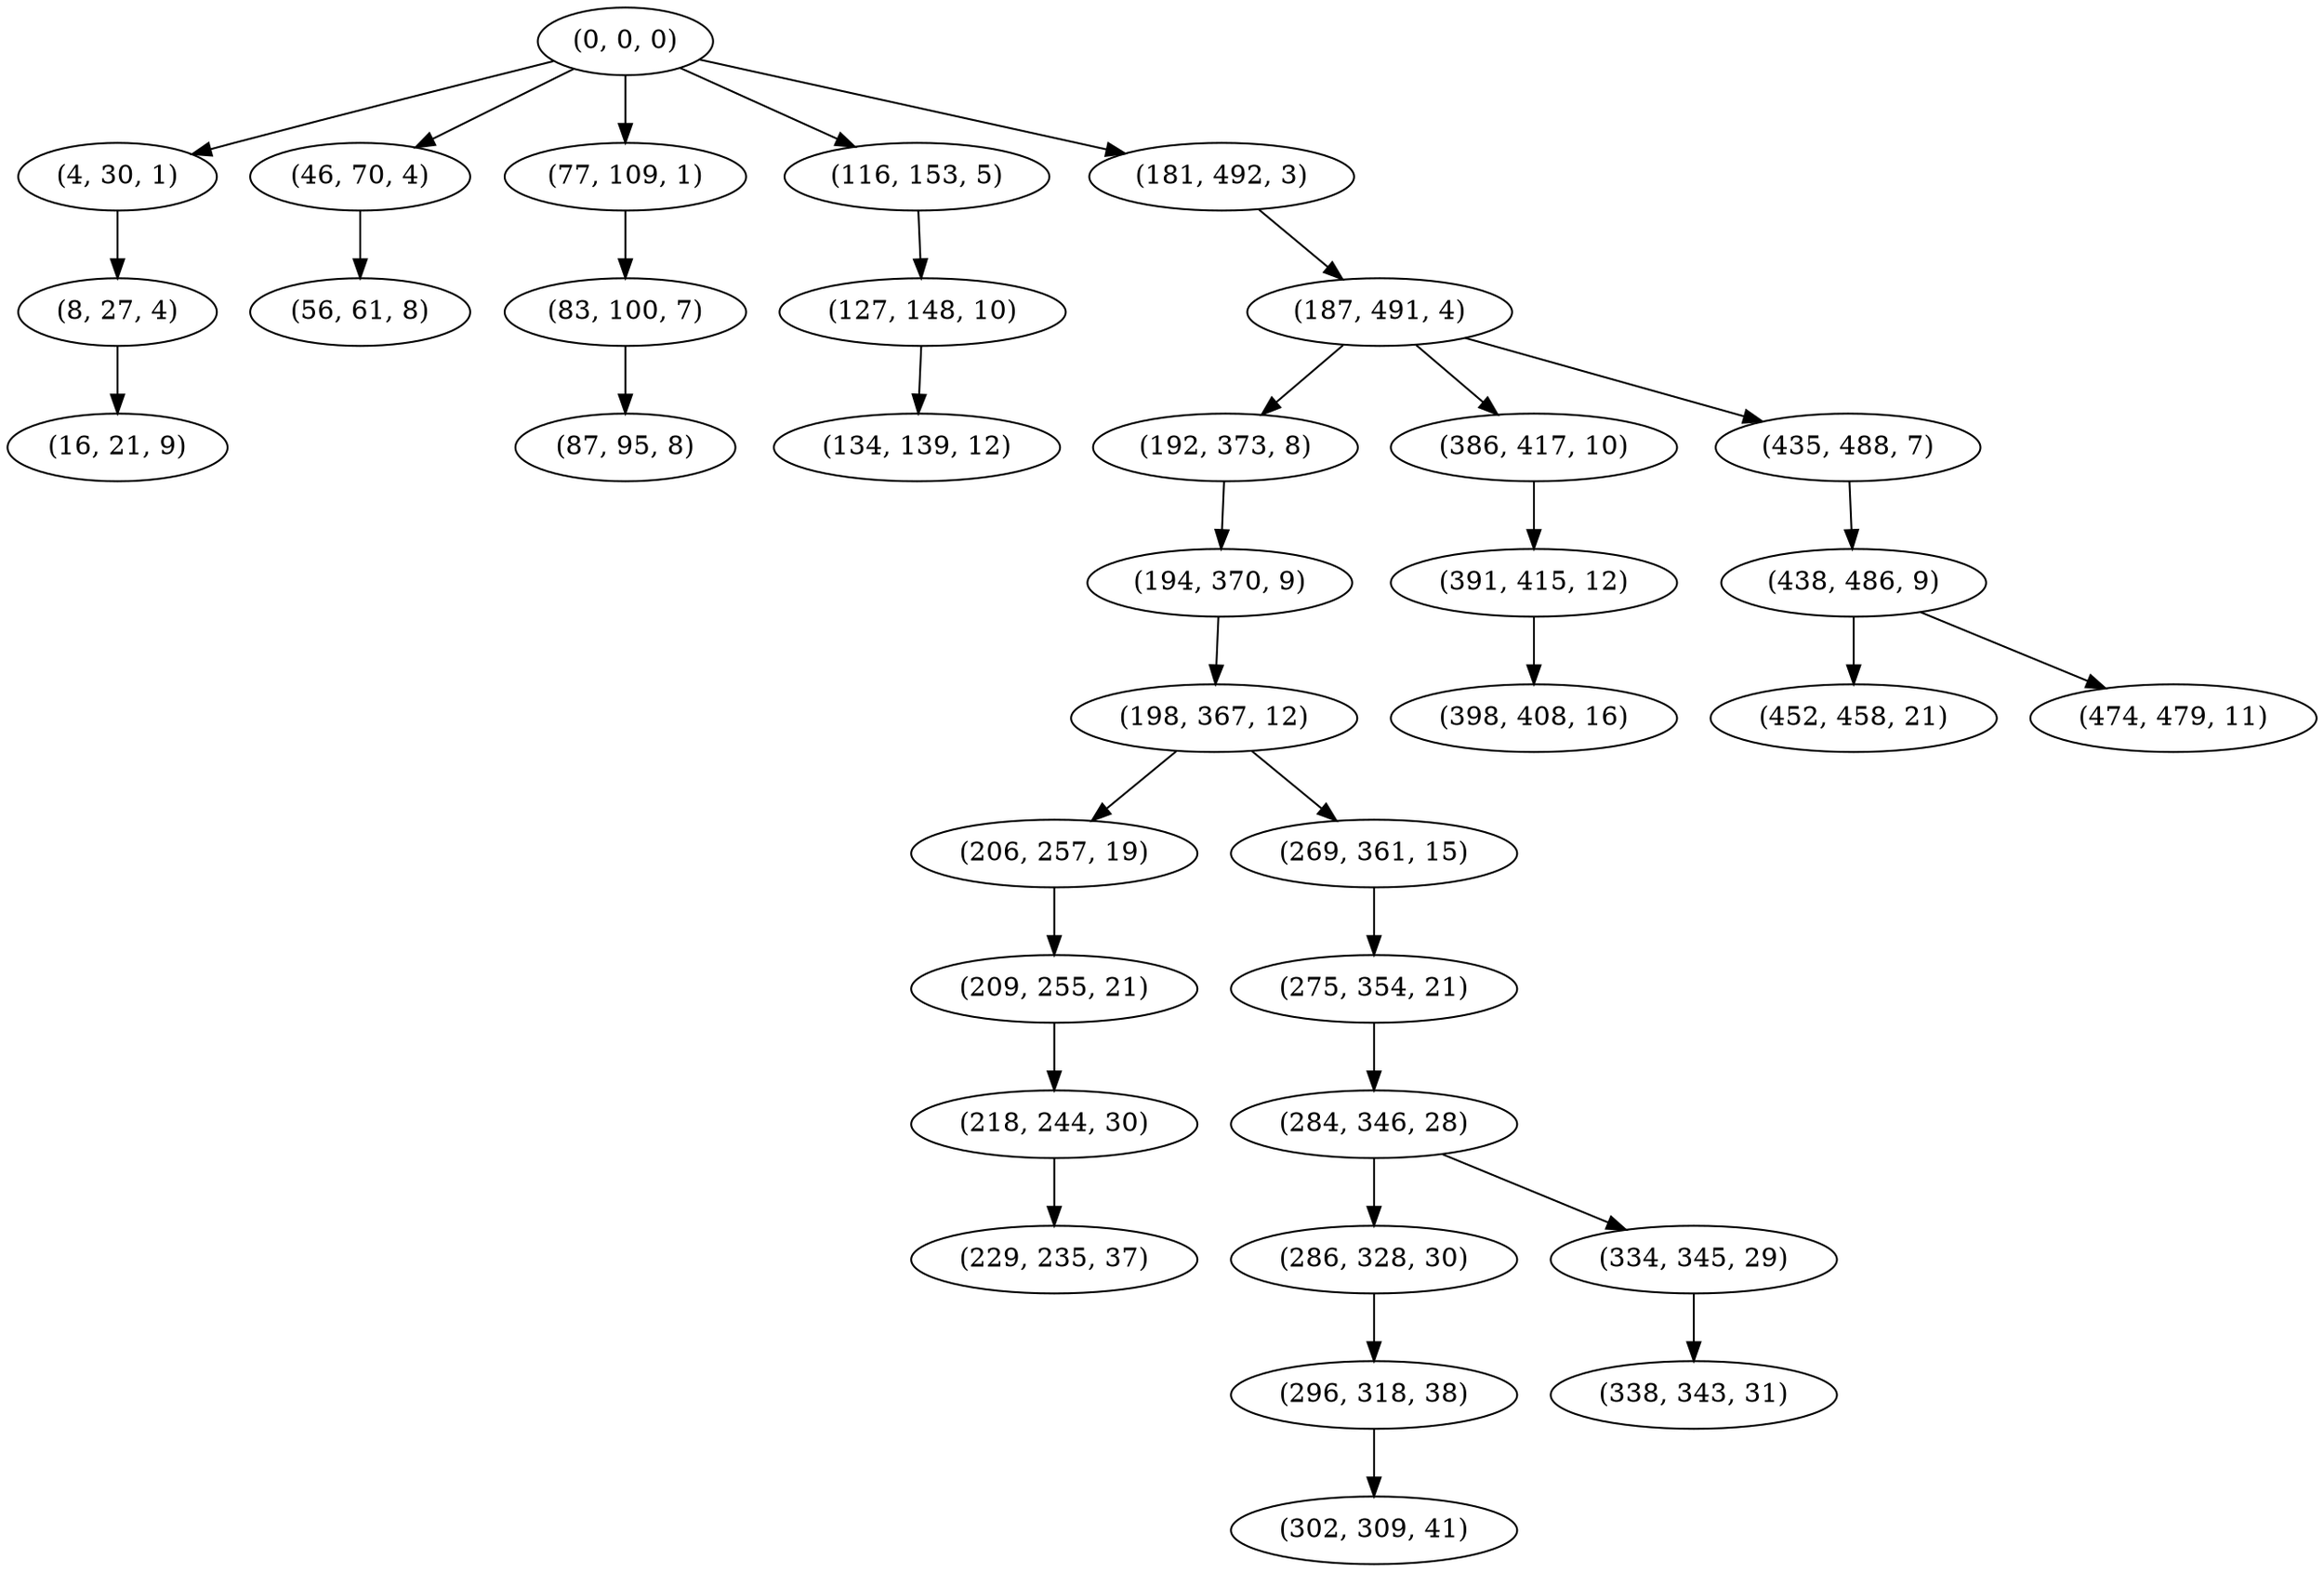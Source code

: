 digraph tree {
    "(0, 0, 0)";
    "(4, 30, 1)";
    "(8, 27, 4)";
    "(16, 21, 9)";
    "(46, 70, 4)";
    "(56, 61, 8)";
    "(77, 109, 1)";
    "(83, 100, 7)";
    "(87, 95, 8)";
    "(116, 153, 5)";
    "(127, 148, 10)";
    "(134, 139, 12)";
    "(181, 492, 3)";
    "(187, 491, 4)";
    "(192, 373, 8)";
    "(194, 370, 9)";
    "(198, 367, 12)";
    "(206, 257, 19)";
    "(209, 255, 21)";
    "(218, 244, 30)";
    "(229, 235, 37)";
    "(269, 361, 15)";
    "(275, 354, 21)";
    "(284, 346, 28)";
    "(286, 328, 30)";
    "(296, 318, 38)";
    "(302, 309, 41)";
    "(334, 345, 29)";
    "(338, 343, 31)";
    "(386, 417, 10)";
    "(391, 415, 12)";
    "(398, 408, 16)";
    "(435, 488, 7)";
    "(438, 486, 9)";
    "(452, 458, 21)";
    "(474, 479, 11)";
    "(0, 0, 0)" -> "(4, 30, 1)";
    "(0, 0, 0)" -> "(46, 70, 4)";
    "(0, 0, 0)" -> "(77, 109, 1)";
    "(0, 0, 0)" -> "(116, 153, 5)";
    "(0, 0, 0)" -> "(181, 492, 3)";
    "(4, 30, 1)" -> "(8, 27, 4)";
    "(8, 27, 4)" -> "(16, 21, 9)";
    "(46, 70, 4)" -> "(56, 61, 8)";
    "(77, 109, 1)" -> "(83, 100, 7)";
    "(83, 100, 7)" -> "(87, 95, 8)";
    "(116, 153, 5)" -> "(127, 148, 10)";
    "(127, 148, 10)" -> "(134, 139, 12)";
    "(181, 492, 3)" -> "(187, 491, 4)";
    "(187, 491, 4)" -> "(192, 373, 8)";
    "(187, 491, 4)" -> "(386, 417, 10)";
    "(187, 491, 4)" -> "(435, 488, 7)";
    "(192, 373, 8)" -> "(194, 370, 9)";
    "(194, 370, 9)" -> "(198, 367, 12)";
    "(198, 367, 12)" -> "(206, 257, 19)";
    "(198, 367, 12)" -> "(269, 361, 15)";
    "(206, 257, 19)" -> "(209, 255, 21)";
    "(209, 255, 21)" -> "(218, 244, 30)";
    "(218, 244, 30)" -> "(229, 235, 37)";
    "(269, 361, 15)" -> "(275, 354, 21)";
    "(275, 354, 21)" -> "(284, 346, 28)";
    "(284, 346, 28)" -> "(286, 328, 30)";
    "(284, 346, 28)" -> "(334, 345, 29)";
    "(286, 328, 30)" -> "(296, 318, 38)";
    "(296, 318, 38)" -> "(302, 309, 41)";
    "(334, 345, 29)" -> "(338, 343, 31)";
    "(386, 417, 10)" -> "(391, 415, 12)";
    "(391, 415, 12)" -> "(398, 408, 16)";
    "(435, 488, 7)" -> "(438, 486, 9)";
    "(438, 486, 9)" -> "(452, 458, 21)";
    "(438, 486, 9)" -> "(474, 479, 11)";
}
